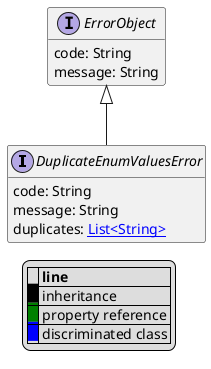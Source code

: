 @startuml

hide empty fields
hide empty methods
legend
|= |= line |
|<back:black>   </back>| inheritance |
|<back:green>   </back>| property reference |
|<back:blue>   </back>| discriminated class |
endlegend
interface DuplicateEnumValuesError [[DuplicateEnumValuesError.svg]] extends ErrorObject {
    code: String
    message: String
    duplicates: [[String.svg List<String>]]
}
interface ErrorObject [[ErrorObject.svg]]  {
    code: String
    message: String
}





@enduml
